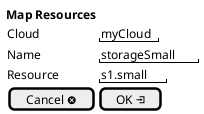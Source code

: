 @startuml

salt
{
  **Map Resources**
  {
      Cloud | "myCloud"
      Name | "storageSmall"
      Resource | "s1.small"
      [ Cancel <&circle-x>] | [ OK <&account-login> ]
  }
}

@enduml
